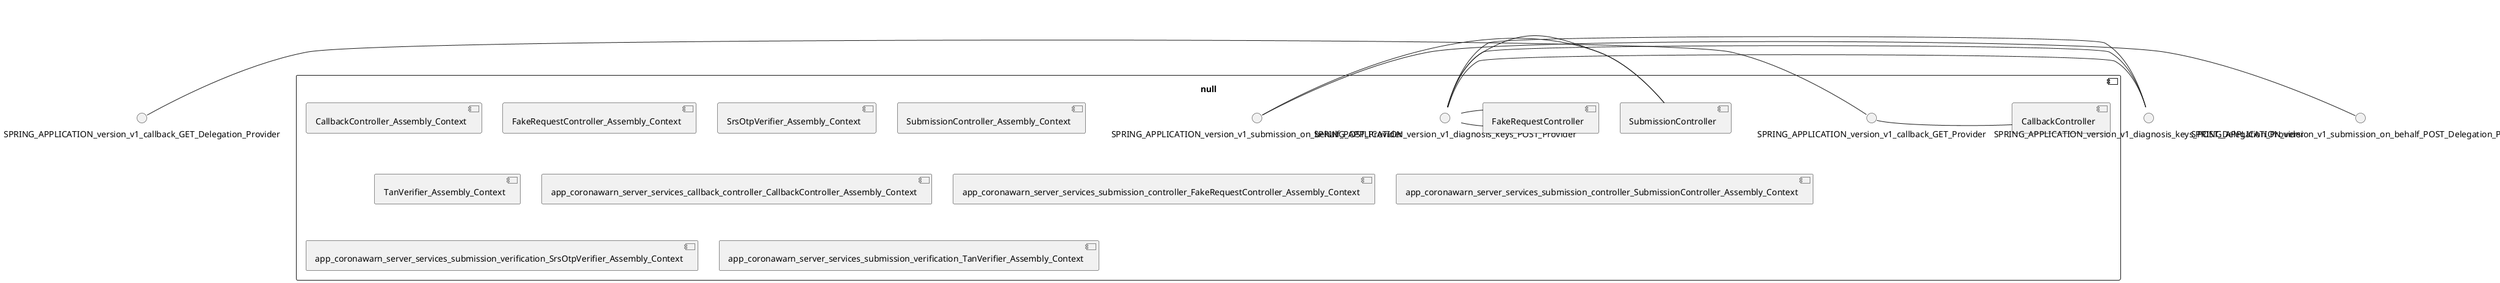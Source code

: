 @startuml
skinparam fixCircleLabelOverlapping true
() SPRING_APPLICATION_version_v1_callback_GET_Delegation_Provider
() SPRING_APPLICATION_version_v1_diagnosis_keys_POST_Delegation_Provider
() SPRING_APPLICATION_version_v1_submission_on_behalf_POST_Delegation_Provider
component null {
SPRING_APPLICATION_version_v1_callback_GET_Delegation_Provider - SPRING_APPLICATION_version_v1_callback_GET_Provider
SPRING_APPLICATION_version_v1_callback_GET_Provider - [CallbackController]
SPRING_APPLICATION_version_v1_diagnosis_keys_POST_Delegation_Provider - SPRING_APPLICATION_version_v1_diagnosis_keys_POST_Provider
SPRING_APPLICATION_version_v1_diagnosis_keys_POST_Provider - [SubmissionController]
SPRING_APPLICATION_version_v1_diagnosis_keys_POST_Delegation_Provider - SPRING_APPLICATION_version_v1_diagnosis_keys_POST_Provider
SPRING_APPLICATION_version_v1_diagnosis_keys_POST_Provider - [FakeRequestController]
SPRING_APPLICATION_version_v1_diagnosis_keys_POST_Delegation_Provider - SPRING_APPLICATION_version_v1_diagnosis_keys_POST_Provider
SPRING_APPLICATION_version_v1_diagnosis_keys_POST_Provider - [FakeRequestController]
SPRING_APPLICATION_version_v1_submission_on_behalf_POST_Delegation_Provider - SPRING_APPLICATION_version_v1_submission_on_behalf_POST_Provider
SPRING_APPLICATION_version_v1_submission_on_behalf_POST_Provider - [SubmissionController]
[CallbackController_Assembly_Context] [[corona-warn-app-cwa-server.repository#_yGhAmLw4Ee6kBqDCSpQY-g]]
[FakeRequestController_Assembly_Context] [[corona-warn-app-cwa-server.repository#_yGhAmLw4Ee6kBqDCSpQY-g]]
[SrsOtpVerifier_Assembly_Context] [[corona-warn-app-cwa-server.repository#_yGhAmLw4Ee6kBqDCSpQY-g]]
[SubmissionController_Assembly_Context] [[corona-warn-app-cwa-server.repository#_yGhAmLw4Ee6kBqDCSpQY-g]]
[TanVerifier_Assembly_Context] [[corona-warn-app-cwa-server.repository#_yGhAmLw4Ee6kBqDCSpQY-g]]
[app_coronawarn_server_services_callback_controller_CallbackController_Assembly_Context] [[corona-warn-app-cwa-server.repository#_yGhAmLw4Ee6kBqDCSpQY-g]]
[app_coronawarn_server_services_submission_controller_FakeRequestController_Assembly_Context] [[corona-warn-app-cwa-server.repository#_yGhAmLw4Ee6kBqDCSpQY-g]]
[app_coronawarn_server_services_submission_controller_SubmissionController_Assembly_Context] [[corona-warn-app-cwa-server.repository#_yGhAmLw4Ee6kBqDCSpQY-g]]
[app_coronawarn_server_services_submission_verification_SrsOtpVerifier_Assembly_Context] [[corona-warn-app-cwa-server.repository#_yGhAmLw4Ee6kBqDCSpQY-g]]
[app_coronawarn_server_services_submission_verification_TanVerifier_Assembly_Context] [[corona-warn-app-cwa-server.repository#_yGhAmLw4Ee6kBqDCSpQY-g]]
}

@enduml
